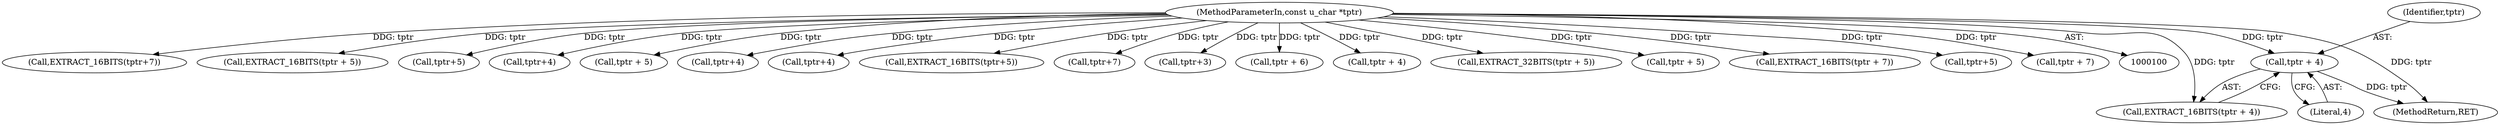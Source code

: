 digraph "0_tcpdump_e6511cc1a950fe1566b2236329d6b4bd0826cc7a@pointer" {
"1000274" [label="(Call,tptr + 4)"];
"1000102" [label="(MethodParameterIn,const u_char *tptr)"];
"1000285" [label="(MethodReturn,RET)"];
"1000188" [label="(Call,EXTRACT_16BITS(tptr+7))"];
"1000175" [label="(Call,EXTRACT_16BITS(tptr + 5))"];
"1000273" [label="(Call,EXTRACT_16BITS(tptr + 4))"];
"1000223" [label="(Call,tptr+5)"];
"1000252" [label="(Call,tptr+4)"];
"1000256" [label="(Call,tptr + 5)"];
"1000215" [label="(Call,tptr+4)"];
"1000155" [label="(Call,tptr+4)"];
"1000171" [label="(Call,EXTRACT_16BITS(tptr+5))"];
"1000189" [label="(Call,tptr+7)"];
"1000120" [label="(Call,tptr+3)"];
"1000230" [label="(Call,tptr + 6)"];
"1000159" [label="(Call,tptr + 4)"];
"1000255" [label="(Call,EXTRACT_32BITS(tptr + 5))"];
"1000102" [label="(MethodParameterIn,const u_char *tptr)"];
"1000275" [label="(Identifier,tptr)"];
"1000176" [label="(Call,tptr + 5)"];
"1000274" [label="(Call,tptr + 4)"];
"1000192" [label="(Call,EXTRACT_16BITS(tptr + 7))"];
"1000276" [label="(Literal,4)"];
"1000172" [label="(Call,tptr+5)"];
"1000193" [label="(Call,tptr + 7)"];
"1000274" -> "1000273"  [label="AST: "];
"1000274" -> "1000276"  [label="CFG: "];
"1000275" -> "1000274"  [label="AST: "];
"1000276" -> "1000274"  [label="AST: "];
"1000273" -> "1000274"  [label="CFG: "];
"1000274" -> "1000285"  [label="DDG: tptr"];
"1000102" -> "1000274"  [label="DDG: tptr"];
"1000102" -> "1000100"  [label="AST: "];
"1000102" -> "1000285"  [label="DDG: tptr"];
"1000102" -> "1000120"  [label="DDG: tptr"];
"1000102" -> "1000155"  [label="DDG: tptr"];
"1000102" -> "1000159"  [label="DDG: tptr"];
"1000102" -> "1000171"  [label="DDG: tptr"];
"1000102" -> "1000172"  [label="DDG: tptr"];
"1000102" -> "1000175"  [label="DDG: tptr"];
"1000102" -> "1000176"  [label="DDG: tptr"];
"1000102" -> "1000188"  [label="DDG: tptr"];
"1000102" -> "1000189"  [label="DDG: tptr"];
"1000102" -> "1000192"  [label="DDG: tptr"];
"1000102" -> "1000193"  [label="DDG: tptr"];
"1000102" -> "1000215"  [label="DDG: tptr"];
"1000102" -> "1000223"  [label="DDG: tptr"];
"1000102" -> "1000230"  [label="DDG: tptr"];
"1000102" -> "1000252"  [label="DDG: tptr"];
"1000102" -> "1000255"  [label="DDG: tptr"];
"1000102" -> "1000256"  [label="DDG: tptr"];
"1000102" -> "1000273"  [label="DDG: tptr"];
}
